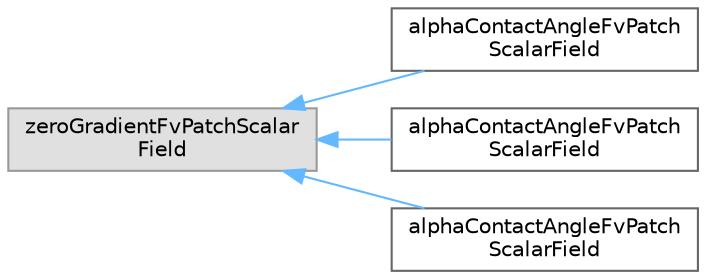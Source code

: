 digraph "Graphical Class Hierarchy"
{
 // LATEX_PDF_SIZE
  bgcolor="transparent";
  edge [fontname=Helvetica,fontsize=10,labelfontname=Helvetica,labelfontsize=10];
  node [fontname=Helvetica,fontsize=10,shape=box,height=0.2,width=0.4];
  rankdir="LR";
  Node0 [id="Node000000",label="zeroGradientFvPatchScalar\lField",height=0.2,width=0.4,color="grey60", fillcolor="#E0E0E0", style="filled",tooltip=" "];
  Node0 -> Node1 [id="edge5734_Node000000_Node000001",dir="back",color="steelblue1",style="solid",tooltip=" "];
  Node1 [id="Node000001",label="alphaContactAngleFvPatch\lScalarField",height=0.2,width=0.4,color="grey40", fillcolor="white", style="filled",URL="$classFoam_1_1alphaContactAngleFvPatchScalarField.html",tooltip="Contact-angle boundary condition for multi-phase interface-capturing simulations. Used in conjunction..."];
  Node0 -> Node2 [id="edge5735_Node000000_Node000002",dir="back",color="steelblue1",style="solid",tooltip=" "];
  Node2 [id="Node000002",label="alphaContactAngleFvPatch\lScalarField",height=0.2,width=0.4,color="grey40", fillcolor="white", style="filled",URL="$classFoam_1_1multiphaseEuler_1_1alphaContactAngleFvPatchScalarField.html",tooltip=" "];
  Node0 -> Node3 [id="edge5736_Node000000_Node000003",dir="back",color="steelblue1",style="solid",tooltip=" "];
  Node3 [id="Node000003",label="alphaContactAngleFvPatch\lScalarField",height=0.2,width=0.4,color="grey40", fillcolor="white", style="filled",URL="$classFoam_1_1reactingMultiphaseEuler_1_1alphaContactAngleFvPatchScalarField.html",tooltip=" "];
}
